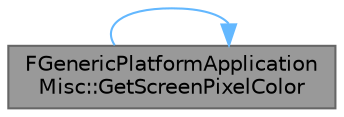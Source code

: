digraph "FGenericPlatformApplicationMisc::GetScreenPixelColor"
{
 // INTERACTIVE_SVG=YES
 // LATEX_PDF_SIZE
  bgcolor="transparent";
  edge [fontname=Helvetica,fontsize=10,labelfontname=Helvetica,labelfontsize=10];
  node [fontname=Helvetica,fontsize=10,shape=box,height=0.2,width=0.4];
  rankdir="LR";
  Node1 [id="Node000001",label="FGenericPlatformApplication\lMisc::GetScreenPixelColor",height=0.2,width=0.4,color="gray40", fillcolor="grey60", style="filled", fontcolor="black",tooltip="Sample the displayed pixel color from anywhere on the screen using the OS."];
  Node1 -> Node1 [id="edge1_Node000001_Node000001",color="steelblue1",style="solid",tooltip=" "];
}

